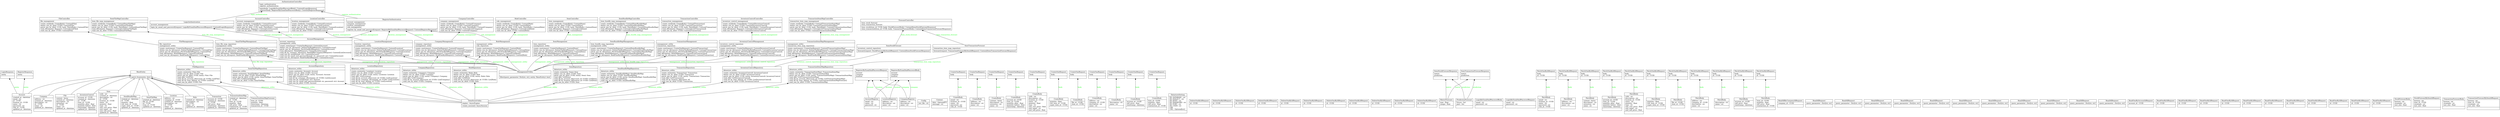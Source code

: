 digraph "classes" {
rankdir=BT
charset="utf-8"
"app.inners.models.entities.account.Account" [color="black", fontcolor="black", label="{Account|created_at : datetime\lemail : str\lid : UUID\llocation_id : UUID\lname : str\lpassword : str\lrole_id : UUID\lupdated_at : datetime\l|}", shape="record", style="solid"];
"app.outers.interfaces.deliveries.controllers.account_controller.AccountController" [color="black", fontcolor="black", label="{AccountController|account_management\l|create_one(body: CreateBody): Content[Account]\ldelete_one_by_id(id: UUID): Content[Account]\lpatch_one_by_id(id: UUID, body: PatchBody): Content[Account]\lread_all(request: Request): Content[List[Account]]\lread_one_by_id(id: UUID): Content[Account]\l}", shape="record", style="solid"];
"app.inners.use_cases.managements.account_management.AccountManagement" [color="black", fontcolor="black", label="{AccountManagement|account_repository\lmanagement_utility\l|create_one(request: CreateOneRequest): Content[Account]\ldelete_one_by_id(request: DeleteOneByIdRequest): Content[Account]\lpatch_one_by_id(request: PatchOneByIdRequest): Content[Account]\lread_all(request: ReadAllRequest): Content[List[Account]]\lread_all_by_company_id(request: ReadAllByCompanyIdRequest): Content[List[Account]]\lread_one_by_email(email: str): Content[Account]\lread_one_by_email_and_password(email: str, password: str): Content[Account]\lread_one_by_id(request: ReadOneByIdRequest): Content[Account]\l}", shape="record", style="solid"];
"app.inners.models.value_objects.contracts.requests.authentications.registers.account_register.AccountRegister" [color="black", fontcolor="black", label="{AccountRegister|email : str\lname : str\lpassword : str\l|}", shape="record", style="solid"];
"app.outers.repositories.account_repository.AccountRepository" [color="black", fontcolor="black", label="{AccountRepository|datastore_utility\l|create_one(entity: Account): Account\ldelete_one_by_id(id: UUID): Account\lpatch_one_by_id(id: UUID, entity: Account): Account\lread_all(): List[Account]\lread_all_by_company_id(company_id: UUID): List[Account]\lread_one_by_email(email: str): Account\lread_one_by_email_and_password(email: str, password: str): Account\lread_one_by_id(id: UUID): Account\l}", shape="record", style="solid"];
"app.outers.interfaces.deliveries.controllers.authentication_controller.AuthenticationController" [color="black", fontcolor="black", label="{AuthenticationController|login_authentication\lregister_authentication\l|login(body: LoginByEmailAndPasswordBody): Content[LoginResponse]\lregister(body: RegisterByEmailAndPasswordBody): Content[RegisterResponse]\l}", shape="record", style="solid"];
"app.inners.models.entities.base_entity.BaseEntity" [color="black", fontcolor="black", label="{BaseEntity|\l|patch_from(entity: dict)\l}", shape="record", style="solid"];
"app.inners.models.entities.company.Company" [color="black", fontcolor="black", label="{Company|address : str\lcreated_at : datetime\ldescription : str\lid : UUID\lname : str\lupdated_at : datetime\l|}", shape="record", style="solid"];
"app.outers.interfaces.deliveries.controllers.company_controller.CompanyController" [color="black", fontcolor="black", label="{CompanyController|company_management\l|create_one(body: CreateBody): Content[Company]\ldelete_one_by_id(id: UUID): Content[Company]\lpatch_one_by_id(id: UUID, body: PatchBody): Content[Company]\lread_all(request: Request): Content[List[Company]]\lread_one_by_id(id: UUID): Content[Company]\l}", shape="record", style="solid"];
"app.inners.use_cases.managements.company_management.CompanyManagement" [color="black", fontcolor="black", label="{CompanyManagement|company_repository\lmanagement_utility\l|create_one(request: CreateOneRequest): Content[Company]\ldelete_one_by_id(request: DeleteOneByIdRequest): Content[Company]\lpatch_one_by_id(request: PatchOneByIdRequest): Content[Company]\lread_all(request: ReadAllRequest): Content[List[Company]]\lread_one_by_id(request: ReadOneByIdRequest): Content[Company]\l}", shape="record", style="solid"];
"app.inners.models.value_objects.contracts.requests.authentications.registers.company_register.CompanyRegister" [color="black", fontcolor="black", label="{CompanyRegister|address : str\ldescription : str\lname : str\l|}", shape="record", style="solid"];
"app.outers.repositories.company_repository.CompanyRepository" [color="black", fontcolor="black", label="{CompanyRepository|datastore_utility\l|create_one(entity: Company): Company\ldelete_one_by_id(id: UUID): Company\lpatch_one_by_id(id: UUID, entity: Company): Company\lread_all(): List[Company]\lread_all_by_account_id(account_id: UUID): List[Company]\lread_one_by_id(id: UUID): Company\l}", shape="record", style="solid"];
"app.outers.settings.datastore_settings.DatastoreSetting.Config" [color="black", fontcolor="black", label="{Config|env_file : str\l|}", shape="record", style="solid"];
"app.inners.models.value_objects.contracts.responses.content.Content" [color="black", fontcolor="black", label="{Content|data : Optional[T]\lmessage : str\l|}", shape="record", style="solid"];
"app.inners.models.value_objects.contracts.requests.managements.accounts.create_body.CreateBody" [color="black", fontcolor="black", label="{CreateBody|email : str\llocation_id : UUID\lname : str\lpassword : str\lrole_id : UUID\l|}", shape="record", style="solid"];
"app.inners.models.value_objects.contracts.requests.managements.companies.create_body.CreateBody" [color="black", fontcolor="black", label="{CreateBody|address : str\ldescription : str\lname : str\l|}", shape="record", style="solid"];
"app.inners.models.value_objects.contracts.requests.managements.files.create_body.CreateBody" [color="black", fontcolor="black", label="{CreateBody|content : bytes\ldescription : str\lextension : str\lname : str\l|}", shape="record", style="solid"];
"app.inners.models.value_objects.contracts.requests.managements.inventory_controls.create_body.CreateBody" [color="black", fontcolor="black", label="{CreateBody|account_id : UUID\litem_id : UUID\lquantity_after : float\lquantity_before : float\ltimestamp : datetime\l|}", shape="record", style="solid"];
"app.inners.models.value_objects.contracts.requests.managements.items.create_body.CreateBody" [color="black", fontcolor="black", label="{CreateBody|code : str\ldescription : str\llocation_id : UUID\lname : str\lquantity : float\ltype : str\lunit_cost_price : float\lunit_name : str\lunit_sell_price : float\l|}", shape="record", style="solid"];
"app.inners.models.value_objects.contracts.requests.managements.item_bundle_maps.create_body.CreateBody" [color="black", fontcolor="black", label="{CreateBody|quantity : float\lsub_item_id : UUID\lsuper_item_id : UUID\l|}", shape="record", style="solid"];
"app.inners.models.value_objects.contracts.requests.managements.item_file_maps.create_body.CreateBody" [color="black", fontcolor="black", label="{CreateBody|file_id : UUID\litem_id : UUID\l|}", shape="record", style="solid"];
"app.inners.models.value_objects.contracts.requests.managements.locations.create_body.CreateBody" [color="black", fontcolor="black", label="{CreateBody|address : str\lcompany_id : UUID\ldescription : str\lname : str\l|}", shape="record", style="solid"];
"app.inners.models.value_objects.contracts.requests.managements.roles.create_body.CreateBody" [color="black", fontcolor="black", label="{CreateBody|description : str\lname : str\l|}", shape="record", style="solid"];
"app.inners.models.value_objects.contracts.requests.managements.transactions.create_body.CreateBody" [color="black", fontcolor="black", label="{CreateBody|account_id : UUID\lsell_price : float\ltimestamp : datetime\l|}", shape="record", style="solid"];
"app.inners.models.value_objects.contracts.requests.managements.transaction_item_maps.create_body.CreateBody" [color="black", fontcolor="black", label="{CreateBody|item_id : UUID\lquantity : float\lsell_price : float\ltransaction_id : UUID\l|}", shape="record", style="solid"];
"app.inners.models.value_objects.contracts.requests.managements.accounts.create_one_request.CreateOneRequest" [color="black", fontcolor="black", label="{CreateOneRequest|body\l|}", shape="record", style="solid"];
"app.inners.models.value_objects.contracts.requests.managements.companies.create_one_request.CreateOneRequest" [color="black", fontcolor="black", label="{CreateOneRequest|body\l|}", shape="record", style="solid"];
"app.inners.models.value_objects.contracts.requests.managements.files.create_one_request.CreateOneRequest" [color="black", fontcolor="black", label="{CreateOneRequest|body\l|}", shape="record", style="solid"];
"app.inners.models.value_objects.contracts.requests.managements.inventory_controls.create_one_request.CreateOneRequest" [color="black", fontcolor="black", label="{CreateOneRequest|body\l|}", shape="record", style="solid"];
"app.inners.models.value_objects.contracts.requests.managements.items.create_one_request.CreateOneRequest" [color="black", fontcolor="black", label="{CreateOneRequest|body\l|}", shape="record", style="solid"];
"app.inners.models.value_objects.contracts.requests.managements.item_bundle_maps.create_one_request.CreateOneRequest" [color="black", fontcolor="black", label="{CreateOneRequest|body\l|}", shape="record", style="solid"];
"app.inners.models.value_objects.contracts.requests.managements.item_file_maps.create_one_request.CreateOneRequest" [color="black", fontcolor="black", label="{CreateOneRequest|body\l|}", shape="record", style="solid"];
"app.inners.models.value_objects.contracts.requests.managements.locations.create_one_request.CreateOneRequest" [color="black", fontcolor="black", label="{CreateOneRequest|body\l|}", shape="record", style="solid"];
"app.inners.models.value_objects.contracts.requests.managements.roles.create_one_request.CreateOneRequest" [color="black", fontcolor="black", label="{CreateOneRequest|body\l|}", shape="record", style="solid"];
"app.inners.models.value_objects.contracts.requests.managements.transactions.create_one_request.CreateOneRequest" [color="black", fontcolor="black", label="{CreateOneRequest|body\l|}", shape="record", style="solid"];
"app.inners.models.value_objects.contracts.requests.managements.transaction_item_maps.create_one_request.CreateOneRequest" [color="black", fontcolor="black", label="{CreateOneRequest|body\l|}", shape="record", style="solid"];
"app.outers.utilities.datastore_utility.DataStoreUtility" [color="black", fontcolor="black", label="{DataStoreUtility|engine : AsyncEngine\l|create_session(): AsyncSession\l}", shape="record", style="solid"];
"app.outers.settings.datastore_settings.DatastoreSetting" [color="black", fontcolor="black", label="{DatastoreSetting|DS_DATABASE : str\lDS_DIALECT : str\lDS_HOST : str\lDS_PASSWORD : str\lDS_PORT : str\lDS_USER : str\lURL\lURL : Optional[str]\l|}", shape="record", style="solid"];
"app.inners.models.value_objects.contracts.requests.managements.accounts.delete_one_by_id_request.DeleteOneByIdRequest" [color="black", fontcolor="black", label="{DeleteOneByIdRequest|id : UUID\l|}", shape="record", style="solid"];
"app.inners.models.value_objects.contracts.requests.managements.companies.delete_one_by_id_request.DeleteOneByIdRequest" [color="black", fontcolor="black", label="{DeleteOneByIdRequest|id : UUID\l|}", shape="record", style="solid"];
"app.inners.models.value_objects.contracts.requests.managements.files.delete_one_by_id_request.DeleteOneByIdRequest" [color="black", fontcolor="black", label="{DeleteOneByIdRequest|id : UUID\l|}", shape="record", style="solid"];
"app.inners.models.value_objects.contracts.requests.managements.inventory_controls.delete_one_by_id_request.DeleteOneByIdRequest" [color="black", fontcolor="black", label="{DeleteOneByIdRequest|id : UUID\l|}", shape="record", style="solid"];
"app.inners.models.value_objects.contracts.requests.managements.items.delete_one_by_id_request.DeleteOneByIdRequest" [color="black", fontcolor="black", label="{DeleteOneByIdRequest|id : UUID\l|}", shape="record", style="solid"];
"app.inners.models.value_objects.contracts.requests.managements.item_bundle_maps.delete_one_by_id_request.DeleteOneByIdRequest" [color="black", fontcolor="black", label="{DeleteOneByIdRequest|id : UUID\l|}", shape="record", style="solid"];
"app.inners.models.value_objects.contracts.requests.managements.item_file_maps.delete_one_by_id_request.DeleteOneByIdRequest" [color="black", fontcolor="black", label="{DeleteOneByIdRequest|id : UUID\l|}", shape="record", style="solid"];
"app.inners.models.value_objects.contracts.requests.managements.locations.delete_one_by_id_request.DeleteOneByIdRequest" [color="black", fontcolor="black", label="{DeleteOneByIdRequest|id : UUID\l|}", shape="record", style="solid"];
"app.inners.models.value_objects.contracts.requests.managements.roles.delete_one_by_id_request.DeleteOneByIdRequest" [color="black", fontcolor="black", label="{DeleteOneByIdRequest|id : UUID\l|}", shape="record", style="solid"];
"app.inners.models.value_objects.contracts.requests.managements.transactions.delete_one_by_id_request.DeleteOneByIdRequest" [color="black", fontcolor="black", label="{DeleteOneByIdRequest|id : UUID\l|}", shape="record", style="solid"];
"app.inners.models.value_objects.contracts.requests.managements.transaction_item_maps.delete_one_by_id_request.DeleteOneByIdRequest" [color="black", fontcolor="black", label="{DeleteOneByIdRequest|id : UUID\l|}", shape="record", style="solid"];
"app.inners.models.entities.file.File" [color="black", fontcolor="black", label="{File|content : bytes\lcreated_at : datetime\ldescription : str\lextension : str\lid : UUID\lname : str\lupdated_at : datetime\l|}", shape="record", style="solid"];
"app.outers.interfaces.deliveries.controllers.file_controller.FileController" [color="black", fontcolor="black", label="{FileController|file_management\l|create_one(body: CreateBody): Content[File]\ldelete_one_by_id(id: UUID): Content[File]\lpatch_one_by_id(id: UUID, body: PatchBody): Content[File]\lread_all(request: Request): Content[List[File]]\lread_one_by_id(id: UUID): Content[File]\l}", shape="record", style="solid"];
"app.inners.use_cases.managements.file_management.FileManagement" [color="black", fontcolor="black", label="{FileManagement|file_repository\lmanagement_utility\l|create_one(request: CreateOneRequest): Content[File]\ldelete_one_by_id(request: DeleteOneByIdRequest): Content[File]\lpatch_one_by_id(request: PatchOneByIdRequest): Content[File]\lread_all(request: ReadAllRequest): Content[List[File]]\lread_one_by_id(request: ReadOneByIdRequest): Content[File]\l}", shape="record", style="solid"];
"app.outers.repositories.file_repository.FileRepository" [color="black", fontcolor="black", label="{FileRepository|datastore_utility\l|create_one(entity: File): File\ldelete_one_by_id(id: UUID): File\lpatch_one_by_id(id: UUID, entity: File): File\lread_all(): List[File]\lread_all_by_account_id(account_id: UUID): List[File]\lread_all_by_item_id(item_id: UUID): List[File]\lread_one_by_id(id: UUID): File\l}", shape="record", style="solid"];
"app.outers.interfaces.deliveries.controllers.forecast_controller.ForecastController" [color="black", fontcolor="black", label="{ForecastController|item_stock_forecast\litem_transaction_forecast\l|item_stock(item_id: UUID, body: StockForecastBody): Content[ItemStockForecastResponse]\litem_transaction(item_id: UUID, body: TransactionForecastBody): Content[ItemTransactionForecastResponse]\l}", shape="record", style="solid"];
"app.inners.models.entities.inventory_control.InventoryControl" [color="black", fontcolor="black", label="{InventoryControl|account_id : UUID\lcreated_at : datetime\lid : UUID\litem_id : UUID\lquantity_after : float\lquantity_before : float\ltimestamp : datetime\lupdated_at : datetime\l|}", shape="record", style="solid"];
"app.outers.interfaces.deliveries.controllers.inventory_control_controller.InventoryControlController" [color="black", fontcolor="black", label="{InventoryControlController|inventory_control_management\l|create_one(body: CreateBody): Content[InventoryControl]\ldelete_one_by_id(id: UUID): Content[InventoryControl]\lpatch_one_by_id(id: UUID, body: PatchBody): Content[InventoryControl]\lread_all(request: Request): Content[List[InventoryControl]]\lread_one_by_id(id: UUID): Content[InventoryControl]\l}", shape="record", style="solid"];
"app.inners.use_cases.managements.inventory_control_management.InventoryControlManagement" [color="black", fontcolor="black", label="{InventoryControlManagement|inventory_control_repository\lmanagement_utility\l|create_one(request: CreateOneRequest): Content[InventoryControl]\ldelete_one_by_id(request: DeleteOneByIdRequest): Content[InventoryControl]\lpatch_one_by_id(request: PatchOneByIdRequest): Content[InventoryControl]\lread_all(request: ReadAllRequest): Content[List[InventoryControl]]\lread_one_by_id(request: ReadOneByIdRequest): Content[InventoryControl]\l}", shape="record", style="solid"];
"app.outers.repositories.inventory_control_repository.InventoryControlRepository" [color="black", fontcolor="black", label="{InventoryControlRepository|datastore_utility\l|create_one(entity: InventoryControl): InventoryControl\ldelete_one_by_id(id: UUID): InventoryControl\lpatch_one_by_id(id: UUID, entity: InventoryControl): InventoryControl\lread_all(): List[InventoryControl]\lread_all_by_item_id(item_id: UUID): List[InventoryControl]\lread_one_by_id(id: UUID): InventoryControl\l}", shape="record", style="solid"];
"app.inners.models.entities.item.Item" [color="black", fontcolor="black", label="{Item|code : str\lcreated_at : datetime\ldescription : str\lid : UUID\llocation_id : UUID\lname : str\lquantity : float\ltype : str\lunit_cost_price : float\lunit_name : str\lunit_sell_price : float\lupdated_at : datetime\l|}", shape="record", style="solid"];
"app.inners.models.entities.item_bundle_map.ItemBundleMap" [color="black", fontcolor="black", label="{ItemBundleMap|created_at : datetime\lid : UUID\lquantity : float\lsub_item_id : UUID\lsuper_item_id : UUID\lupdated_at : datetime\l|}", shape="record", style="solid"];
"app.outers.interfaces.deliveries.controllers.item_bundle_map_controller.ItemBundleMapController" [color="black", fontcolor="black", label="{ItemBundleMapController|item_bundle_map_management\l|create_one(body: CreateBody): Content[ItemBundleMap]\ldelete_one_by_id(id: UUID): Content[ItemBundleMap]\lpatch_one_by_id(id: UUID, body: PatchBody): Content[ItemBundleMap]\lread_all(request: Request): Content[List[ItemBundleMap]]\lread_one_by_id(id: UUID): Content[ItemBundleMap]\l}", shape="record", style="solid"];
"app.inners.use_cases.managements.item_bundle_map_management.ItemBundleMapManagement" [color="black", fontcolor="black", label="{ItemBundleMapManagement|item_bundle_map_repository\lmanagement_utility\l|create_one(request: CreateOneRequest): Content[ItemBundleMap]\ldelete_one_by_id(request: DeleteOneByIdRequest): Content[ItemBundleMap]\lpatch_one_by_id(request: PatchOneByIdRequest): Content[ItemBundleMap]\lread_all(request: ReadAllRequest): Content[List[ItemBundleMap]]\lread_one_by_id(request: ReadOneByIdRequest): Content[ItemBundleMap]\l}", shape="record", style="solid"];
"app.outers.repositories.item_bundle_map_repository.ItemBundleMapRepository" [color="black", fontcolor="black", label="{ItemBundleMapRepository|datastore_utility\l|create_one(entity: ItemBundleMap): ItemBundleMap\ldelete_one_by_id(id: UUID): ItemBundleMap\lpatch_one_by_id(id: UUID, entity: ItemBundleMap): ItemBundleMap\lread_all(): List[ItemBundleMap]\lread_one_by_id(id: UUID): ItemBundleMap\l}", shape="record", style="solid"];
"app.outers.interfaces.deliveries.controllers.item_controller.ItemController" [color="black", fontcolor="black", label="{ItemController|item_management\l|create_one(body: CreateBody): Content[Item]\ldelete_one_by_id(id: UUID): Content[Item]\lpatch_one_by_id(id: UUID, body: PatchBody): Content[Item]\lread_all(request: Request): Content[List[Item]]\lread_one_by_id(id: UUID): Content[Item]\l}", shape="record", style="solid"];
"app.inners.models.entities.item_file_map.ItemFileMap" [color="black", fontcolor="black", label="{ItemFileMap|created_at : datetime\lfile_id : UUID\lid : UUID\litem_id : UUID\lupdated_at : datetime\l|}", shape="record", style="solid"];
"app.outers.interfaces.deliveries.controllers.item_file_map_controller.ItemFileMapController" [color="black", fontcolor="black", label="{ItemFileMapController|item_file_map_management\l|create_one(body: CreateBody): Content[ItemFileMap]\ldelete_one_by_id(id: UUID): Content[ItemFileMap]\lpatch_one_by_id(id: UUID, body: PatchBody): Content[ItemFileMap]\lread_all(request: Request): Content[List[ItemFileMap]]\lread_one_by_id(id: UUID): Content[ItemFileMap]\l}", shape="record", style="solid"];
"app.inners.use_cases.managements.item_file_map_management.ItemFileMapManagement" [color="black", fontcolor="black", label="{ItemFileMapManagement|item_file_map_repository\lmanagement_utility\l|create_one(request: CreateOneRequest): Content[ItemFileMap]\ldelete_one_by_id(request: DeleteOneByIdRequest): Content[ItemFileMap]\lpatch_one_by_id(request: PatchOneByIdRequest): Content[ItemFileMap]\lread_all(request: ReadAllRequest): Content[List[ItemFileMap]]\lread_one_by_id(request: ReadOneByIdRequest): Content[ItemFileMap]\l}", shape="record", style="solid"];
"app.outers.repositories.item_file_map_repository.ItemFileMapRepository" [color="black", fontcolor="black", label="{ItemFileMapRepository|datastore_utility\l|create_one(entity: ItemFileMap): ItemFileMap\ldelete_one_by_id(id: UUID): ItemFileMap\lpatch_one_by_id(id: UUID, entity: ItemFileMap): ItemFileMap\lread_all(): List[ItemFileMap]\lread_one_by_id(id: UUID): ItemFileMap\l}", shape="record", style="solid"];
"app.inners.use_cases.managements.item_management.ItemManagement" [color="black", fontcolor="black", label="{ItemManagement|item_repository\lmanagement_utility\l|create_one(request: CreateOneRequest): Content[Item]\ldelete_one_by_id(request: DeleteOneByIdRequest): Content[Item]\lpatch_one_by_id(request: PatchOneByIdRequest): Content[Item]\lread_all(request: ReadAllRequest): Content[List[Item]]\lread_one_by_id(request: ReadOneByIdRequest): Content[Item]\l}", shape="record", style="solid"];
"app.outers.repositories.item_repository.ItemRepository" [color="black", fontcolor="black", label="{ItemRepository|datastore_utility\l|create_one(entity: Item): Item\ldelete_one_by_id(id: UUID): Item\lpatch_one_by_id(id: UUID, entity: Item): Item\lread_all(): List[Item]\lread_all_by_account_id(account_id: UUID): List[Item]\lread_all_by_location_id(location_id: UUID): List[Item]\lread_one_by_id(id: UUID): Item\l}", shape="record", style="solid"];
"app.inners.use_cases.forecasts.item_stock_forecast.ItemStockForecast" [color="black", fontcolor="black", label="{ItemStockForecast|inventory_control_repository\l|forecast(request: StockForecastByItemIdRequest): Content[ItemStockForecastResponse]\l}", shape="record", style="solid"];
"app.inners.models.value_objects.contracts.responses.forecast.item_stock_forecast_response.ItemStockForecastResponse" [color="black", fontcolor="black", label="{ItemStockForecastResponse|metric\lprediction\l|}", shape="record", style="solid"];
"app.inners.use_cases.forecasts.item_transaction_forecast.ItemTransactionForecast" [color="black", fontcolor="black", label="{ItemTransactionForecast|transaction_item_map_repository\l|forecast(request: TransactionForecastByItemIdRequest): Content[ItemTransactionForecastResponse]\l}", shape="record", style="solid"];
"app.inners.models.value_objects.contracts.responses.forecast.item_transaction_forecast_response.ItemTransactionForecastResponse" [color="black", fontcolor="black", label="{ItemTransactionForecastResponse|metric\lprediction\l|}", shape="record", style="solid"];
"app.inners.models.entities.location.Location" [color="black", fontcolor="black", label="{Location|address : str\lcompany_id : UUID\lcreated_at : datetime\ldescription : str\lid : UUID\lname : str\lupdated_at : datetime\l|}", shape="record", style="solid"];
"app.outers.interfaces.deliveries.controllers.location_controller.LocationController" [color="black", fontcolor="black", label="{LocationController|location_management\l|create_one(body: CreateBody): Content[Location]\ldelete_one_by_id(id: UUID): Content[Location]\lpatch_one_by_id(id: UUID, body: PatchBody): Content[Location]\lread_all(request: Request): Content[List[Location]]\lread_one_by_id(id: UUID): Content[Location]\l}", shape="record", style="solid"];
"app.inners.use_cases.managements.location_management.LocationManagement" [color="black", fontcolor="black", label="{LocationManagement|location_repository\lmanagement_utility\l|create_one(request: CreateOneRequest): Content[Location]\ldelete_one_by_id(request: DeleteOneByIdRequest): Content[Location]\lpatch_one_by_id(request: PatchOneByIdRequest): Content[Location]\lread_all(request: ReadAllRequest): Content[List[Location]]\lread_one_by_id(request: ReadOneByIdRequest): Content[Location]\l}", shape="record", style="solid"];
"app.inners.models.value_objects.contracts.requests.authentications.registers.location_register.LocationRegister" [color="black", fontcolor="black", label="{LocationRegister|address : str\ldescription : str\lname : str\l|}", shape="record", style="solid"];
"app.outers.repositories.location_repository.LocationRepository" [color="black", fontcolor="black", label="{LocationRepository|datastore_utility\l|create_one(entity: Location): Location\ldelete_one_by_id(id: UUID): Location\lpatch_one_by_id(id: UUID, entity: Location): Location\lread_all(): List[Location]\lread_all_by_account_id(account_id: UUID): List[Location]\lread_all_by_company_id(company_id: UUID): List[Location]\lread_all_by_item_id(item_id: UUID): List[Location]\lread_one_by_id(id: UUID): Location\l}", shape="record", style="solid"];
"app.inners.use_cases.authentications.login_authentication.LoginAuthentication" [color="black", fontcolor="black", label="{LoginAuthentication|account_management\l|login_by_email_and_password(request: LoginByEmailAndPasswordRequest): Content[LoginResponse]\l}", shape="record", style="solid"];
"app.inners.models.value_objects.contracts.requests.authentications.logins.login_by_email_and_password_body.LoginByEmailAndPasswordBody" [color="black", fontcolor="black", label="{LoginByEmailAndPasswordBody|email : str\lpassword : str\l|}", shape="record", style="solid"];
"app.inners.models.value_objects.contracts.requests.authentications.logins.login_by_email_and_password_request.LoginByEmailAndPasswordRequest" [color="black", fontcolor="black", label="{LoginByEmailAndPasswordRequest|email : str\lpassword : str\l|}", shape="record", style="solid"];
"app.inners.models.value_objects.contracts.responses.authentications.logins.login_response.LoginResponse" [color="black", fontcolor="black", label="{LoginResponse|entity\l|}", shape="record", style="solid"];
"app.outers.utilities.management_utility.ManagementUtility" [color="black", fontcolor="black", label="{ManagementUtility|\l|filter(query_parameter: Dict[str, str], entity: BaseEntity): bool\l}", shape="record", style="solid"];
"app.inners.models.value_objects.forecasts.metric_forecast.MetricForecast" [color="black", fontcolor="black", label="{MetricForecast|mae : float\lsmape : float\l|}", shape="record", style="solid"];
"app.inners.models.value_objects.contracts.requests.managements.accounts.patch_body.PatchBody" [color="black", fontcolor="black", label="{PatchBody|email : str\llocation_id : UUID\lname : str\lpassword : str\lrole_id : UUID\l|}", shape="record", style="solid"];
"app.inners.models.value_objects.contracts.requests.managements.companies.patch_body.PatchBody" [color="black", fontcolor="black", label="{PatchBody|address : str\ldescription : str\lname : str\l|}", shape="record", style="solid"];
"app.inners.models.value_objects.contracts.requests.managements.files.patch_body.PatchBody" [color="black", fontcolor="black", label="{PatchBody|content : bytes\ldescription : str\lextension : str\lname : str\l|}", shape="record", style="solid"];
"app.inners.models.value_objects.contracts.requests.managements.inventory_controls.patch_body.PatchBody" [color="black", fontcolor="black", label="{PatchBody|account_id : UUID\litem_id : UUID\lquantity_after : float\lquantity_before : float\ltimestamp : datetime\l|}", shape="record", style="solid"];
"app.inners.models.value_objects.contracts.requests.managements.items.patch_body.PatchBody" [color="black", fontcolor="black", label="{PatchBody|code : str\ldescription : str\llocation_id : UUID\lname : str\lquantity : float\ltype : str\lunit_cost_price : float\lunit_name : str\lunit_sell_price : float\l|}", shape="record", style="solid"];
"app.inners.models.value_objects.contracts.requests.managements.item_bundle_maps.patch_body.PatchBody" [color="black", fontcolor="black", label="{PatchBody|quantity : float\lsub_item_id : UUID\lsuper_item_id : UUID\l|}", shape="record", style="solid"];
"app.inners.models.value_objects.contracts.requests.managements.item_file_maps.patch_body.PatchBody" [color="black", fontcolor="black", label="{PatchBody|file_id : UUID\litem_id : UUID\l|}", shape="record", style="solid"];
"app.inners.models.value_objects.contracts.requests.managements.locations.patch_body.PatchBody" [color="black", fontcolor="black", label="{PatchBody|address : str\lcompany_id : UUID\ldescription : str\lname : str\l|}", shape="record", style="solid"];
"app.inners.models.value_objects.contracts.requests.managements.roles.patch_body.PatchBody" [color="black", fontcolor="black", label="{PatchBody|description : str\lname : str\l|}", shape="record", style="solid"];
"app.inners.models.value_objects.contracts.requests.managements.transactions.patch_body.PatchBody" [color="black", fontcolor="black", label="{PatchBody|account_id : UUID\lsell_price : float\ltimestamp : datetime\l|}", shape="record", style="solid"];
"app.inners.models.value_objects.contracts.requests.managements.transaction_item_maps.patch_body.PatchBody" [color="black", fontcolor="black", label="{PatchBody|item_id : UUID\lquantity : float\lsell_price : float\ltransaction_id : UUID\l|}", shape="record", style="solid"];
"app.inners.models.value_objects.contracts.requests.managements.accounts.patch_one_by_id_request.PatchOneByIdRequest" [color="black", fontcolor="black", label="{PatchOneByIdRequest|body\lid : UUID\l|}", shape="record", style="solid"];
"app.inners.models.value_objects.contracts.requests.managements.companies.patch_one_by_id_request.PatchOneByIdRequest" [color="black", fontcolor="black", label="{PatchOneByIdRequest|body\lid : UUID\l|}", shape="record", style="solid"];
"app.inners.models.value_objects.contracts.requests.managements.files.patch_one_by_id_request.PatchOneByIdRequest" [color="black", fontcolor="black", label="{PatchOneByIdRequest|body\lid : UUID\l|}", shape="record", style="solid"];
"app.inners.models.value_objects.contracts.requests.managements.inventory_controls.patch_one_by_id_request.PatchOneByIdRequest" [color="black", fontcolor="black", label="{PatchOneByIdRequest|body\lid : UUID\l|}", shape="record", style="solid"];
"app.inners.models.value_objects.contracts.requests.managements.items.patch_one_by_id_request.PatchOneByIdRequest" [color="black", fontcolor="black", label="{PatchOneByIdRequest|body\lid : UUID\l|}", shape="record", style="solid"];
"app.inners.models.value_objects.contracts.requests.managements.item_bundle_maps.patch_one_by_id_request.PatchOneByIdRequest" [color="black", fontcolor="black", label="{PatchOneByIdRequest|body\lid : UUID\l|}", shape="record", style="solid"];
"app.inners.models.value_objects.contracts.requests.managements.item_file_maps.patch_one_by_id_request.PatchOneByIdRequest" [color="black", fontcolor="black", label="{PatchOneByIdRequest|body\lid : UUID\l|}", shape="record", style="solid"];
"app.inners.models.value_objects.contracts.requests.managements.locations.patch_one_by_id_request.PatchOneByIdRequest" [color="black", fontcolor="black", label="{PatchOneByIdRequest|body\lid : UUID\l|}", shape="record", style="solid"];
"app.inners.models.value_objects.contracts.requests.managements.roles.patch_one_by_id_request.PatchOneByIdRequest" [color="black", fontcolor="black", label="{PatchOneByIdRequest|body\lid : UUID\l|}", shape="record", style="solid"];
"app.inners.models.value_objects.contracts.requests.managements.transactions.patch_one_by_id_request.PatchOneByIdRequest" [color="black", fontcolor="black", label="{PatchOneByIdRequest|body\lid : UUID\l|}", shape="record", style="solid"];
"app.inners.models.value_objects.contracts.requests.managements.transaction_item_maps.patch_one_by_id_request.PatchOneByIdRequest" [color="black", fontcolor="black", label="{PatchOneByIdRequest|body\lid : UUID\l|}", shape="record", style="solid"];
"app.inners.models.value_objects.forecasts.prediction_forecast.PredictionForecast" [color="black", fontcolor="black", label="{PredictionForecast|future : list\lpast : list\l|}", shape="record", style="solid"];
"app.inners.models.value_objects.contracts.requests.managements.accounts.read_all_by_company_id_request.ReadAllByCompanyIdRequest" [color="black", fontcolor="black", label="{ReadAllByCompanyIdRequest|company_id : UUID\l|}", shape="record", style="solid"];
"app.inners.models.value_objects.contracts.requests.managements.accounts.read_all_request.ReadAllRequest" [color="black", fontcolor="black", label="{ReadAllRequest|query_parameter : Dict[str, str]\l|}", shape="record", style="solid"];
"app.inners.models.value_objects.contracts.requests.managements.companies.read_all_request.ReadAllRequest" [color="black", fontcolor="black", label="{ReadAllRequest|query_parameter : Dict[str, str]\l|}", shape="record", style="solid"];
"app.inners.models.value_objects.contracts.requests.managements.files.read_all_request.ReadAllRequest" [color="black", fontcolor="black", label="{ReadAllRequest|query_parameter : Dict[str, str]\l|}", shape="record", style="solid"];
"app.inners.models.value_objects.contracts.requests.managements.inventory_controls.read_all_request.ReadAllRequest" [color="black", fontcolor="black", label="{ReadAllRequest|query_parameter : Dict[str, str]\l|}", shape="record", style="solid"];
"app.inners.models.value_objects.contracts.requests.managements.items.read_all_request.ReadAllRequest" [color="black", fontcolor="black", label="{ReadAllRequest|query_parameter : Dict[str, str]\l|}", shape="record", style="solid"];
"app.inners.models.value_objects.contracts.requests.managements.item_bundle_maps.read_all_request.ReadAllRequest" [color="black", fontcolor="black", label="{ReadAllRequest|query_parameter : Dict[str, str]\l|}", shape="record", style="solid"];
"app.inners.models.value_objects.contracts.requests.managements.item_file_maps.read_all_request.ReadAllRequest" [color="black", fontcolor="black", label="{ReadAllRequest|query_parameter : Dict[str, str]\l|}", shape="record", style="solid"];
"app.inners.models.value_objects.contracts.requests.managements.locations.read_all_request.ReadAllRequest" [color="black", fontcolor="black", label="{ReadAllRequest|query_parameter : Dict[str, str]\l|}", shape="record", style="solid"];
"app.inners.models.value_objects.contracts.requests.managements.roles.read_all_request.ReadAllRequest" [color="black", fontcolor="black", label="{ReadAllRequest|query_parameter : Dict[str, str]\l|}", shape="record", style="solid"];
"app.inners.models.value_objects.contracts.requests.managements.transactions.read_all_request.ReadAllRequest" [color="black", fontcolor="black", label="{ReadAllRequest|query_parameter : Dict[str, str]\l|}", shape="record", style="solid"];
"app.inners.models.value_objects.contracts.requests.managements.transaction_item_maps.read_all_request.ReadAllRequest" [color="black", fontcolor="black", label="{ReadAllRequest|query_parameter : Dict[str, str]\l|}", shape="record", style="solid"];
"app.inners.models.value_objects.contracts.requests.managements.companies.read_one_by_account_id_request.ReadOneByAccountIdRequest" [color="black", fontcolor="black", label="{ReadOneByAccountIdRequest|account_id : UUID\l|}", shape="record", style="solid"];
"app.inners.models.value_objects.contracts.requests.managements.accounts.read_one_by_id_request.ReadOneByIdRequest" [color="black", fontcolor="black", label="{ReadOneByIdRequest|id : UUID\l|}", shape="record", style="solid"];
"app.inners.models.value_objects.contracts.requests.managements.companies.read_one_by_id_request.ReadOneByIdRequest" [color="black", fontcolor="black", label="{ReadOneByIdRequest|id : UUID\l|}", shape="record", style="solid"];
"app.inners.models.value_objects.contracts.requests.managements.files.read_one_by_id_request.ReadOneByIdRequest" [color="black", fontcolor="black", label="{ReadOneByIdRequest|id : UUID\l|}", shape="record", style="solid"];
"app.inners.models.value_objects.contracts.requests.managements.inventory_controls.read_one_by_id_request.ReadOneByIdRequest" [color="black", fontcolor="black", label="{ReadOneByIdRequest|id : UUID\l|}", shape="record", style="solid"];
"app.inners.models.value_objects.contracts.requests.managements.items.read_one_by_id_request.ReadOneByIdRequest" [color="black", fontcolor="black", label="{ReadOneByIdRequest|id : UUID\l|}", shape="record", style="solid"];
"app.inners.models.value_objects.contracts.requests.managements.item_bundle_maps.read_one_by_id_request.ReadOneByIdRequest" [color="black", fontcolor="black", label="{ReadOneByIdRequest|id : UUID\l|}", shape="record", style="solid"];
"app.inners.models.value_objects.contracts.requests.managements.item_file_maps.read_one_by_id_request.ReadOneByIdRequest" [color="black", fontcolor="black", label="{ReadOneByIdRequest|id : UUID\l|}", shape="record", style="solid"];
"app.inners.models.value_objects.contracts.requests.managements.locations.read_one_by_id_request.ReadOneByIdRequest" [color="black", fontcolor="black", label="{ReadOneByIdRequest|id : UUID\l|}", shape="record", style="solid"];
"app.inners.models.value_objects.contracts.requests.managements.roles.read_one_by_id_request.ReadOneByIdRequest" [color="black", fontcolor="black", label="{ReadOneByIdRequest|id : UUID\l|}", shape="record", style="solid"];
"app.inners.models.value_objects.contracts.requests.managements.transactions.read_one_by_id_request.ReadOneByIdRequest" [color="black", fontcolor="black", label="{ReadOneByIdRequest|id : UUID\l|}", shape="record", style="solid"];
"app.inners.models.value_objects.contracts.requests.managements.transaction_item_maps.read_one_by_id_request.ReadOneByIdRequest" [color="black", fontcolor="black", label="{ReadOneByIdRequest|id : UUID\l|}", shape="record", style="solid"];
"app.inners.use_cases.authentications.register_authentication.RegisterAuthentication" [color="black", fontcolor="black", label="{RegisterAuthentication|account_management\lcompany_management\llocation_management\lrole_management\l|register_by_email_and_password(request: RegisterByEmailAndPasswordRequest): Content[RegisterResponse]\l}", shape="record", style="solid"];
"app.inners.models.value_objects.contracts.requests.authentications.registers.register_by_email_and_password_body.RegisterByEmailAndPasswordBody" [color="black", fontcolor="black", label="{RegisterByEmailAndPasswordBody|account\lcompany\llocation\l|}", shape="record", style="solid"];
"app.inners.models.value_objects.contracts.requests.authentications.registers.register_by_email_and_password_request.RegisterByEmailAndPasswordRequest" [color="black", fontcolor="black", label="{RegisterByEmailAndPasswordRequest|account\lcompany\llocation\l|}", shape="record", style="solid"];
"app.inners.models.value_objects.contracts.responses.authentications.registers.register_response.RegisterResponse" [color="black", fontcolor="black", label="{RegisterResponse|entity\l|}", shape="record", style="solid"];
"app.inners.models.entities.role.Role" [color="black", fontcolor="black", label="{Role|created_at : datetime\ldescription : str\lid : UUID\lname : str\lupdated_at : datetime\l|}", shape="record", style="solid"];
"app.outers.interfaces.deliveries.controllers.role_controller.RoleController" [color="black", fontcolor="black", label="{RoleController|role_management\l|create_one(body: CreateBody): Content[Role]\ldelete_one_by_id(id: UUID): Content[Role]\lpatch_one_by_id(id: UUID, body: PatchBody): Content[Role]\lread_all(request: Request): Content[List[Role]]\lread_one_by_id(id: UUID): Content[Role]\l}", shape="record", style="solid"];
"app.inners.use_cases.managements.role_management.RoleManagement" [color="black", fontcolor="black", label="{RoleManagement|management_utility\lrole_repository\l|create_one(request: CreateOneRequest): Content[Role]\ldelete_one_by_id(request: DeleteOneByIdRequest): Content[Role]\lpatch_one_by_id(request: PatchOneByIdRequest): Content[Role]\lread_all(request: ReadAllRequest): Content[List[Role]]\lread_one_by_id(request: ReadOneByIdRequest): Content[Role]\l}", shape="record", style="solid"];
"app.outers.repositories.role_repository.RoleRepository" [color="black", fontcolor="black", label="{RoleRepository|datastore_utility\l|create_one(entity: Role): Role\ldelete_one_by_id(id: UUID): Role\lpatch_one_by_id(id: UUID, entity: Role): Role\lread_all(): List[Role]\lread_all_by_account_id(account_id: UUID): List[Role]\lread_one_by_id(id: UUID): Role\l}", shape="record", style="solid"];
"app.inners.models.value_objects.contracts.requests.forecasts.item_stocks.stock_forecast_body.StockForecastBody" [color="black", fontcolor="black", label="{StockForecastBody|horizon : int\lresample : str\ltest_size : float\l|}", shape="record", style="solid"];
"app.inners.models.value_objects.contracts.requests.forecasts.item_stocks.stock_forecast_by_item_id_request.StockForecastByItemIdRequest" [color="black", fontcolor="black", label="{StockForecastByItemIdRequest|horizon : int\litem_id : UUID\lresample : str\ltest_size : float\l|}", shape="record", style="solid"];
"app.inners.models.entities.transaction.Transaction" [color="black", fontcolor="black", label="{Transaction|account_id : UUID\lcreated_at : datetime\lid : UUID\lsell_price : float\ltimestamp : datetime\lupdated_at : datetime\l|}", shape="record", style="solid"];
"app.outers.interfaces.deliveries.controllers.transaction_controller.TransactionController" [color="black", fontcolor="black", label="{TransactionController|transaction_management\l|create_one(body: CreateBody): Content[Transaction]\ldelete_one_by_id(id: UUID): Content[Transaction]\lpatch_one_by_id(id: UUID, body: PatchBody): Content[Transaction]\lread_all(request: Request): Content[List[Transaction]]\lread_one_by_id(id: UUID): Content[Transaction]\l}", shape="record", style="solid"];
"app.inners.models.value_objects.contracts.requests.forecasts.item_transactions.transaction_forecast_body.TransactionForecastBody" [color="black", fontcolor="black", label="{TransactionForecastBody|horizon : int\lresample : str\ltest_size : float\l|}", shape="record", style="solid"];
"app.inners.models.value_objects.contracts.requests.forecasts.item_transactions.transaction_forecast_by_item_id_request.TransactionForecastByItemIdRequest" [color="black", fontcolor="black", label="{TransactionForecastByItemIdRequest|horizon : int\litem_id : UUID\lresample : str\ltest_size : float\l|}", shape="record", style="solid"];
"app.inners.models.entities.transaction_item_map.TransactionItemMap" [color="black", fontcolor="black", label="{TransactionItemMap|created_at : datetime\lid : UUID\litem_id : UUID\lquantity : float\lsell_price : float\ltransaction_id : UUID\lupdated_at : datetime\l|}", shape="record", style="solid"];
"app.outers.interfaces.deliveries.controllers.transaction_item_map_controller.TransactionItemMapController" [color="black", fontcolor="black", label="{TransactionItemMapController|transaction_item_map_management\l|create_one(body: CreateBody): Content[TransactionItemMap]\ldelete_one_by_id(id: UUID): Content[TransactionItemMap]\lpatch_one_by_id(id: UUID, body: PatchBody): Content[TransactionItemMap]\lread_all(request: Request): Content[List[TransactionItemMap]]\lread_one_by_id(id: UUID): Content[TransactionItemMap]\l}", shape="record", style="solid"];
"app.inners.models.value_objects.forecasts.transaction_item_map_forecast.TransactionItemMapForecast" [color="black", fontcolor="black", label="{TransactionItemMapForecast|item_id : UUID\lquantity : float\ltimestamp : datetime\ltransaction_id : UUID\l|}", shape="record", style="solid"];
"app.inners.use_cases.managements.transaction_item_map_management.TransactionItemMapManagement" [color="black", fontcolor="black", label="{TransactionItemMapManagement|management_utility\ltransaction_item_map_repository\l|create_one(request: CreateOneRequest): Content[TransactionItemMap]\ldelete_one_by_id(request: DeleteOneByIdRequest): Content[TransactionItemMap]\lpatch_one_by_id(request: PatchOneByIdRequest): Content[TransactionItemMap]\lread_all(request: ReadAllRequest): Content[List[TransactionItemMap]]\lread_one_by_id(request: ReadOneByIdRequest): Content[TransactionItemMap]\l}", shape="record", style="solid"];
"app.outers.repositories.transaction_item_map_repository.TransactionItemMapRepository" [color="black", fontcolor="black", label="{TransactionItemMapRepository|datastore_utility\l|create_one(entity: TransactionItemMap): TransactionItemMap\ldelete_one_by_id(id: UUID): TransactionItemMap\lpatch_one_by_id(id: UUID, entity: TransactionItemMap): TransactionItemMap\lread_all(): List[TransactionItemMap]\lread_all_by_account_id(account_id: UUID): List[TransactionItemMap]\lread_all_by_item_id(item_id: UUID): List[TransactionItemMapForecast]\lread_one_by_id(id: UUID): TransactionItemMap\l}", shape="record", style="solid"];
"app.inners.use_cases.managements.transaction_management.TransactionManagement" [color="black", fontcolor="black", label="{TransactionManagement|management_utility\ltransaction_repository\l|create_one(request: CreateOneRequest): Content[Transaction]\ldelete_one_by_id(request: DeleteOneByIdRequest): Content[Transaction]\lpatch_one_by_id(request: PatchOneByIdRequest): Content[Transaction]\lread_all(request: ReadAllRequest): Content[List[Transaction]]\lread_one_by_id(request: ReadOneByIdRequest): Content[Transaction]\l}", shape="record", style="solid"];
"app.outers.repositories.transaction_repository.TransactionRepository" [color="black", fontcolor="black", label="{TransactionRepository|datastore_utility\l|create_one(entity: Transaction): Transaction\ldelete_one_by_id(id: UUID): Transaction\lpatch_one_by_id(id: UUID, entity: Transaction): Transaction\lread_all(): List[Transaction]\lread_all_by_location_id(location_id)\lread_one_by_id(id: UUID): Transaction\l}", shape="record", style="solid"];
"app.inners.models.entities.account.Account" -> "app.inners.models.entities.base_entity.BaseEntity" [arrowhead="empty", arrowtail="none"];
"app.inners.models.entities.company.Company" -> "app.inners.models.entities.base_entity.BaseEntity" [arrowhead="empty", arrowtail="none"];
"app.inners.models.entities.file.File" -> "app.inners.models.entities.base_entity.BaseEntity" [arrowhead="empty", arrowtail="none"];
"app.inners.models.entities.inventory_control.InventoryControl" -> "app.inners.models.entities.base_entity.BaseEntity" [arrowhead="empty", arrowtail="none"];
"app.inners.models.entities.item.Item" -> "app.inners.models.entities.base_entity.BaseEntity" [arrowhead="empty", arrowtail="none"];
"app.inners.models.entities.item_bundle_map.ItemBundleMap" -> "app.inners.models.entities.base_entity.BaseEntity" [arrowhead="empty", arrowtail="none"];
"app.inners.models.entities.item_file_map.ItemFileMap" -> "app.inners.models.entities.base_entity.BaseEntity" [arrowhead="empty", arrowtail="none"];
"app.inners.models.entities.location.Location" -> "app.inners.models.entities.base_entity.BaseEntity" [arrowhead="empty", arrowtail="none"];
"app.inners.models.entities.role.Role" -> "app.inners.models.entities.base_entity.BaseEntity" [arrowhead="empty", arrowtail="none"];
"app.inners.models.entities.transaction.Transaction" -> "app.inners.models.entities.base_entity.BaseEntity" [arrowhead="empty", arrowtail="none"];
"app.inners.models.entities.transaction_item_map.TransactionItemMap" -> "app.inners.models.entities.base_entity.BaseEntity" [arrowhead="empty", arrowtail="none"];
"app.inners.models.value_objects.forecasts.transaction_item_map_forecast.TransactionItemMapForecast" -> "app.inners.models.entities.base_entity.BaseEntity" [arrowhead="empty", arrowtail="none"];
"app.inners.models.entities.account.Account" -> "app.inners.models.value_objects.contracts.responses.authentications.logins.login_response.LoginResponse" [arrowhead="diamond", arrowtail="none", fontcolor="green", label="entity", style="solid"];
"app.inners.models.entities.account.Account" -> "app.inners.models.value_objects.contracts.responses.authentications.registers.register_response.RegisterResponse" [arrowhead="diamond", arrowtail="none", fontcolor="green", label="entity", style="solid"];
"app.inners.models.value_objects.contracts.requests.authentications.registers.account_register.AccountRegister" -> "app.inners.models.value_objects.contracts.requests.authentications.registers.register_by_email_and_password_body.RegisterByEmailAndPasswordBody" [arrowhead="diamond", arrowtail="none", fontcolor="green", label="account", style="solid"];
"app.inners.models.value_objects.contracts.requests.authentications.registers.account_register.AccountRegister" -> "app.inners.models.value_objects.contracts.requests.authentications.registers.register_by_email_and_password_request.RegisterByEmailAndPasswordRequest" [arrowhead="diamond", arrowtail="none", fontcolor="green", label="account", style="solid"];
"app.inners.models.value_objects.contracts.requests.authentications.registers.company_register.CompanyRegister" -> "app.inners.models.value_objects.contracts.requests.authentications.registers.register_by_email_and_password_body.RegisterByEmailAndPasswordBody" [arrowhead="diamond", arrowtail="none", fontcolor="green", label="company", style="solid"];
"app.inners.models.value_objects.contracts.requests.authentications.registers.company_register.CompanyRegister" -> "app.inners.models.value_objects.contracts.requests.authentications.registers.register_by_email_and_password_request.RegisterByEmailAndPasswordRequest" [arrowhead="diamond", arrowtail="none", fontcolor="green", label="company", style="solid"];
"app.inners.models.value_objects.contracts.requests.authentications.registers.location_register.LocationRegister" -> "app.inners.models.value_objects.contracts.requests.authentications.registers.register_by_email_and_password_body.RegisterByEmailAndPasswordBody" [arrowhead="diamond", arrowtail="none", fontcolor="green", label="location", style="solid"];
"app.inners.models.value_objects.contracts.requests.authentications.registers.location_register.LocationRegister" -> "app.inners.models.value_objects.contracts.requests.authentications.registers.register_by_email_and_password_request.RegisterByEmailAndPasswordRequest" [arrowhead="diamond", arrowtail="none", fontcolor="green", label="location", style="solid"];
"app.inners.models.value_objects.contracts.requests.managements.accounts.create_body.CreateBody" -> "app.inners.models.value_objects.contracts.requests.managements.accounts.create_one_request.CreateOneRequest" [arrowhead="diamond", arrowtail="none", fontcolor="green", label="body", style="solid"];
"app.inners.models.value_objects.contracts.requests.managements.accounts.patch_body.PatchBody" -> "app.inners.models.value_objects.contracts.requests.managements.accounts.patch_one_by_id_request.PatchOneByIdRequest" [arrowhead="diamond", arrowtail="none", fontcolor="green", label="body", style="solid"];
"app.inners.models.value_objects.contracts.requests.managements.companies.create_body.CreateBody" -> "app.inners.models.value_objects.contracts.requests.managements.companies.create_one_request.CreateOneRequest" [arrowhead="diamond", arrowtail="none", fontcolor="green", label="body", style="solid"];
"app.inners.models.value_objects.contracts.requests.managements.companies.patch_body.PatchBody" -> "app.inners.models.value_objects.contracts.requests.managements.companies.patch_one_by_id_request.PatchOneByIdRequest" [arrowhead="diamond", arrowtail="none", fontcolor="green", label="body", style="solid"];
"app.inners.models.value_objects.contracts.requests.managements.files.create_body.CreateBody" -> "app.inners.models.value_objects.contracts.requests.managements.files.create_one_request.CreateOneRequest" [arrowhead="diamond", arrowtail="none", fontcolor="green", label="body", style="solid"];
"app.inners.models.value_objects.contracts.requests.managements.files.patch_body.PatchBody" -> "app.inners.models.value_objects.contracts.requests.managements.files.patch_one_by_id_request.PatchOneByIdRequest" [arrowhead="diamond", arrowtail="none", fontcolor="green", label="body", style="solid"];
"app.inners.models.value_objects.contracts.requests.managements.inventory_controls.create_body.CreateBody" -> "app.inners.models.value_objects.contracts.requests.managements.inventory_controls.create_one_request.CreateOneRequest" [arrowhead="diamond", arrowtail="none", fontcolor="green", label="body", style="solid"];
"app.inners.models.value_objects.contracts.requests.managements.inventory_controls.patch_body.PatchBody" -> "app.inners.models.value_objects.contracts.requests.managements.inventory_controls.patch_one_by_id_request.PatchOneByIdRequest" [arrowhead="diamond", arrowtail="none", fontcolor="green", label="body", style="solid"];
"app.inners.models.value_objects.contracts.requests.managements.item_bundle_maps.create_body.CreateBody" -> "app.inners.models.value_objects.contracts.requests.managements.item_bundle_maps.create_one_request.CreateOneRequest" [arrowhead="diamond", arrowtail="none", fontcolor="green", label="body", style="solid"];
"app.inners.models.value_objects.contracts.requests.managements.item_bundle_maps.patch_body.PatchBody" -> "app.inners.models.value_objects.contracts.requests.managements.item_bundle_maps.patch_one_by_id_request.PatchOneByIdRequest" [arrowhead="diamond", arrowtail="none", fontcolor="green", label="body", style="solid"];
"app.inners.models.value_objects.contracts.requests.managements.item_file_maps.create_body.CreateBody" -> "app.inners.models.value_objects.contracts.requests.managements.item_file_maps.create_one_request.CreateOneRequest" [arrowhead="diamond", arrowtail="none", fontcolor="green", label="body", style="solid"];
"app.inners.models.value_objects.contracts.requests.managements.item_file_maps.patch_body.PatchBody" -> "app.inners.models.value_objects.contracts.requests.managements.item_file_maps.patch_one_by_id_request.PatchOneByIdRequest" [arrowhead="diamond", arrowtail="none", fontcolor="green", label="body", style="solid"];
"app.inners.models.value_objects.contracts.requests.managements.items.create_body.CreateBody" -> "app.inners.models.value_objects.contracts.requests.managements.items.create_one_request.CreateOneRequest" [arrowhead="diamond", arrowtail="none", fontcolor="green", label="body", style="solid"];
"app.inners.models.value_objects.contracts.requests.managements.items.patch_body.PatchBody" -> "app.inners.models.value_objects.contracts.requests.managements.items.patch_one_by_id_request.PatchOneByIdRequest" [arrowhead="diamond", arrowtail="none", fontcolor="green", label="body", style="solid"];
"app.inners.models.value_objects.contracts.requests.managements.locations.create_body.CreateBody" -> "app.inners.models.value_objects.contracts.requests.managements.locations.create_one_request.CreateOneRequest" [arrowhead="diamond", arrowtail="none", fontcolor="green", label="body", style="solid"];
"app.inners.models.value_objects.contracts.requests.managements.locations.patch_body.PatchBody" -> "app.inners.models.value_objects.contracts.requests.managements.locations.patch_one_by_id_request.PatchOneByIdRequest" [arrowhead="diamond", arrowtail="none", fontcolor="green", label="body", style="solid"];
"app.inners.models.value_objects.contracts.requests.managements.roles.create_body.CreateBody" -> "app.inners.models.value_objects.contracts.requests.managements.roles.create_one_request.CreateOneRequest" [arrowhead="diamond", arrowtail="none", fontcolor="green", label="body", style="solid"];
"app.inners.models.value_objects.contracts.requests.managements.roles.patch_body.PatchBody" -> "app.inners.models.value_objects.contracts.requests.managements.roles.patch_one_by_id_request.PatchOneByIdRequest" [arrowhead="diamond", arrowtail="none", fontcolor="green", label="body", style="solid"];
"app.inners.models.value_objects.contracts.requests.managements.transaction_item_maps.create_body.CreateBody" -> "app.inners.models.value_objects.contracts.requests.managements.transaction_item_maps.create_one_request.CreateOneRequest" [arrowhead="diamond", arrowtail="none", fontcolor="green", label="body", style="solid"];
"app.inners.models.value_objects.contracts.requests.managements.transaction_item_maps.patch_body.PatchBody" -> "app.inners.models.value_objects.contracts.requests.managements.transaction_item_maps.patch_one_by_id_request.PatchOneByIdRequest" [arrowhead="diamond", arrowtail="none", fontcolor="green", label="body", style="solid"];
"app.inners.models.value_objects.contracts.requests.managements.transactions.create_body.CreateBody" -> "app.inners.models.value_objects.contracts.requests.managements.transactions.create_one_request.CreateOneRequest" [arrowhead="diamond", arrowtail="none", fontcolor="green", label="body", style="solid"];
"app.inners.models.value_objects.contracts.requests.managements.transactions.patch_body.PatchBody" -> "app.inners.models.value_objects.contracts.requests.managements.transactions.patch_one_by_id_request.PatchOneByIdRequest" [arrowhead="diamond", arrowtail="none", fontcolor="green", label="body", style="solid"];
"app.inners.models.value_objects.forecasts.metric_forecast.MetricForecast" -> "app.inners.models.value_objects.contracts.responses.forecast.item_stock_forecast_response.ItemStockForecastResponse" [arrowhead="diamond", arrowtail="none", fontcolor="green", label="metric", style="solid"];
"app.inners.models.value_objects.forecasts.metric_forecast.MetricForecast" -> "app.inners.models.value_objects.contracts.responses.forecast.item_transaction_forecast_response.ItemTransactionForecastResponse" [arrowhead="diamond", arrowtail="none", fontcolor="green", label="metric", style="solid"];
"app.inners.models.value_objects.forecasts.prediction_forecast.PredictionForecast" -> "app.inners.models.value_objects.contracts.responses.forecast.item_stock_forecast_response.ItemStockForecastResponse" [arrowhead="diamond", arrowtail="none", fontcolor="green", label="prediction", style="solid"];
"app.inners.models.value_objects.forecasts.prediction_forecast.PredictionForecast" -> "app.inners.models.value_objects.contracts.responses.forecast.item_transaction_forecast_response.ItemTransactionForecastResponse" [arrowhead="diamond", arrowtail="none", fontcolor="green", label="prediction", style="solid"];
"app.inners.use_cases.authentications.login_authentication.LoginAuthentication" -> "app.outers.interfaces.deliveries.controllers.authentication_controller.AuthenticationController" [arrowhead="diamond", arrowtail="none", fontcolor="green", label="login_authentication", style="solid"];
"app.inners.use_cases.authentications.register_authentication.RegisterAuthentication" -> "app.outers.interfaces.deliveries.controllers.authentication_controller.AuthenticationController" [arrowhead="diamond", arrowtail="none", fontcolor="green", label="register_authentication", style="solid"];
"app.inners.use_cases.forecasts.item_stock_forecast.ItemStockForecast" -> "app.outers.interfaces.deliveries.controllers.forecast_controller.ForecastController" [arrowhead="diamond", arrowtail="none", fontcolor="green", label="item_stock_forecast", style="solid"];
"app.inners.use_cases.forecasts.item_transaction_forecast.ItemTransactionForecast" -> "app.outers.interfaces.deliveries.controllers.forecast_controller.ForecastController" [arrowhead="diamond", arrowtail="none", fontcolor="green", label="item_transaction_forecast", style="solid"];
"app.inners.use_cases.managements.account_management.AccountManagement" -> "app.inners.use_cases.authentications.login_authentication.LoginAuthentication" [arrowhead="diamond", arrowtail="none", fontcolor="green", label="account_management", style="solid"];
"app.inners.use_cases.managements.account_management.AccountManagement" -> "app.inners.use_cases.authentications.register_authentication.RegisterAuthentication" [arrowhead="diamond", arrowtail="none", fontcolor="green", label="account_management", style="solid"];
"app.inners.use_cases.managements.account_management.AccountManagement" -> "app.outers.interfaces.deliveries.controllers.account_controller.AccountController" [arrowhead="diamond", arrowtail="none", fontcolor="green", label="account_management", style="solid"];
"app.inners.use_cases.managements.company_management.CompanyManagement" -> "app.inners.use_cases.authentications.register_authentication.RegisterAuthentication" [arrowhead="diamond", arrowtail="none", fontcolor="green", label="company_management", style="solid"];
"app.inners.use_cases.managements.company_management.CompanyManagement" -> "app.outers.interfaces.deliveries.controllers.company_controller.CompanyController" [arrowhead="diamond", arrowtail="none", fontcolor="green", label="company_management", style="solid"];
"app.inners.use_cases.managements.file_management.FileManagement" -> "app.outers.interfaces.deliveries.controllers.file_controller.FileController" [arrowhead="diamond", arrowtail="none", fontcolor="green", label="file_management", style="solid"];
"app.inners.use_cases.managements.inventory_control_management.InventoryControlManagement" -> "app.outers.interfaces.deliveries.controllers.inventory_control_controller.InventoryControlController" [arrowhead="diamond", arrowtail="none", fontcolor="green", label="inventory_control_management", style="solid"];
"app.inners.use_cases.managements.item_bundle_map_management.ItemBundleMapManagement" -> "app.outers.interfaces.deliveries.controllers.item_bundle_map_controller.ItemBundleMapController" [arrowhead="diamond", arrowtail="none", fontcolor="green", label="item_bundle_map_management", style="solid"];
"app.inners.use_cases.managements.item_file_map_management.ItemFileMapManagement" -> "app.outers.interfaces.deliveries.controllers.item_file_map_controller.ItemFileMapController" [arrowhead="diamond", arrowtail="none", fontcolor="green", label="item_file_map_management", style="solid"];
"app.inners.use_cases.managements.item_management.ItemManagement" -> "app.outers.interfaces.deliveries.controllers.item_controller.ItemController" [arrowhead="diamond", arrowtail="none", fontcolor="green", label="item_management", style="solid"];
"app.inners.use_cases.managements.location_management.LocationManagement" -> "app.inners.use_cases.authentications.register_authentication.RegisterAuthentication" [arrowhead="diamond", arrowtail="none", fontcolor="green", label="location_management", style="solid"];
"app.inners.use_cases.managements.location_management.LocationManagement" -> "app.outers.interfaces.deliveries.controllers.location_controller.LocationController" [arrowhead="diamond", arrowtail="none", fontcolor="green", label="location_management", style="solid"];
"app.inners.use_cases.managements.role_management.RoleManagement" -> "app.inners.use_cases.authentications.register_authentication.RegisterAuthentication" [arrowhead="diamond", arrowtail="none", fontcolor="green", label="role_management", style="solid"];
"app.inners.use_cases.managements.role_management.RoleManagement" -> "app.outers.interfaces.deliveries.controllers.role_controller.RoleController" [arrowhead="diamond", arrowtail="none", fontcolor="green", label="role_management", style="solid"];
"app.inners.use_cases.managements.transaction_item_map_management.TransactionItemMapManagement" -> "app.outers.interfaces.deliveries.controllers.transaction_item_map_controller.TransactionItemMapController" [arrowhead="diamond", arrowtail="none", fontcolor="green", label="transaction_item_map_management", style="solid"];
"app.inners.use_cases.managements.transaction_management.TransactionManagement" -> "app.outers.interfaces.deliveries.controllers.transaction_controller.TransactionController" [arrowhead="diamond", arrowtail="none", fontcolor="green", label="transaction_management", style="solid"];
"app.outers.repositories.account_repository.AccountRepository" -> "app.inners.use_cases.managements.account_management.AccountManagement" [arrowhead="diamond", arrowtail="none", fontcolor="green", label="account_repository", style="solid"];
"app.outers.repositories.company_repository.CompanyRepository" -> "app.inners.use_cases.managements.company_management.CompanyManagement" [arrowhead="diamond", arrowtail="none", fontcolor="green", label="company_repository", style="solid"];
"app.outers.repositories.file_repository.FileRepository" -> "app.inners.use_cases.managements.file_management.FileManagement" [arrowhead="diamond", arrowtail="none", fontcolor="green", label="file_repository", style="solid"];
"app.outers.repositories.inventory_control_repository.InventoryControlRepository" -> "app.inners.use_cases.forecasts.item_stock_forecast.ItemStockForecast" [arrowhead="diamond", arrowtail="none", fontcolor="green", label="inventory_control_repository", style="solid"];
"app.outers.repositories.inventory_control_repository.InventoryControlRepository" -> "app.inners.use_cases.managements.inventory_control_management.InventoryControlManagement" [arrowhead="diamond", arrowtail="none", fontcolor="green", label="inventory_control_repository", style="solid"];
"app.outers.repositories.item_bundle_map_repository.ItemBundleMapRepository" -> "app.inners.use_cases.managements.item_bundle_map_management.ItemBundleMapManagement" [arrowhead="diamond", arrowtail="none", fontcolor="green", label="item_bundle_map_repository", style="solid"];
"app.outers.repositories.item_file_map_repository.ItemFileMapRepository" -> "app.inners.use_cases.managements.item_file_map_management.ItemFileMapManagement" [arrowhead="diamond", arrowtail="none", fontcolor="green", label="item_file_map_repository", style="solid"];
"app.outers.repositories.item_repository.ItemRepository" -> "app.inners.use_cases.managements.item_management.ItemManagement" [arrowhead="diamond", arrowtail="none", fontcolor="green", label="item_repository", style="solid"];
"app.outers.repositories.location_repository.LocationRepository" -> "app.inners.use_cases.managements.location_management.LocationManagement" [arrowhead="diamond", arrowtail="none", fontcolor="green", label="location_repository", style="solid"];
"app.outers.repositories.role_repository.RoleRepository" -> "app.inners.use_cases.managements.role_management.RoleManagement" [arrowhead="diamond", arrowtail="none", fontcolor="green", label="role_repository", style="solid"];
"app.outers.repositories.transaction_item_map_repository.TransactionItemMapRepository" -> "app.inners.use_cases.forecasts.item_transaction_forecast.ItemTransactionForecast" [arrowhead="diamond", arrowtail="none", fontcolor="green", label="transaction_item_map_repository", style="solid"];
"app.outers.repositories.transaction_item_map_repository.TransactionItemMapRepository" -> "app.inners.use_cases.managements.transaction_item_map_management.TransactionItemMapManagement" [arrowhead="diamond", arrowtail="none", fontcolor="green", label="transaction_item_map_repository", style="solid"];
"app.outers.repositories.transaction_repository.TransactionRepository" -> "app.inners.use_cases.managements.transaction_management.TransactionManagement" [arrowhead="diamond", arrowtail="none", fontcolor="green", label="transaction_repository", style="solid"];
"app.outers.utilities.datastore_utility.DataStoreUtility" -> "app.outers.repositories.account_repository.AccountRepository" [arrowhead="diamond", arrowtail="none", fontcolor="green", label="datastore_utility", style="solid"];
"app.outers.utilities.datastore_utility.DataStoreUtility" -> "app.outers.repositories.company_repository.CompanyRepository" [arrowhead="diamond", arrowtail="none", fontcolor="green", label="datastore_utility", style="solid"];
"app.outers.utilities.datastore_utility.DataStoreUtility" -> "app.outers.repositories.file_repository.FileRepository" [arrowhead="diamond", arrowtail="none", fontcolor="green", label="datastore_utility", style="solid"];
"app.outers.utilities.datastore_utility.DataStoreUtility" -> "app.outers.repositories.inventory_control_repository.InventoryControlRepository" [arrowhead="diamond", arrowtail="none", fontcolor="green", label="datastore_utility", style="solid"];
"app.outers.utilities.datastore_utility.DataStoreUtility" -> "app.outers.repositories.item_bundle_map_repository.ItemBundleMapRepository" [arrowhead="diamond", arrowtail="none", fontcolor="green", label="datastore_utility", style="solid"];
"app.outers.utilities.datastore_utility.DataStoreUtility" -> "app.outers.repositories.item_file_map_repository.ItemFileMapRepository" [arrowhead="diamond", arrowtail="none", fontcolor="green", label="datastore_utility", style="solid"];
"app.outers.utilities.datastore_utility.DataStoreUtility" -> "app.outers.repositories.item_repository.ItemRepository" [arrowhead="diamond", arrowtail="none", fontcolor="green", label="datastore_utility", style="solid"];
"app.outers.utilities.datastore_utility.DataStoreUtility" -> "app.outers.repositories.location_repository.LocationRepository" [arrowhead="diamond", arrowtail="none", fontcolor="green", label="datastore_utility", style="solid"];
"app.outers.utilities.datastore_utility.DataStoreUtility" -> "app.outers.repositories.role_repository.RoleRepository" [arrowhead="diamond", arrowtail="none", fontcolor="green", label="datastore_utility", style="solid"];
"app.outers.utilities.datastore_utility.DataStoreUtility" -> "app.outers.repositories.transaction_item_map_repository.TransactionItemMapRepository" [arrowhead="diamond", arrowtail="none", fontcolor="green", label="datastore_utility", style="solid"];
"app.outers.utilities.datastore_utility.DataStoreUtility" -> "app.outers.repositories.transaction_repository.TransactionRepository" [arrowhead="diamond", arrowtail="none", fontcolor="green", label="datastore_utility", style="solid"];
"app.outers.utilities.management_utility.ManagementUtility" -> "app.inners.use_cases.managements.account_management.AccountManagement" [arrowhead="diamond", arrowtail="none", fontcolor="green", label="management_utility", style="solid"];
"app.outers.utilities.management_utility.ManagementUtility" -> "app.inners.use_cases.managements.company_management.CompanyManagement" [arrowhead="diamond", arrowtail="none", fontcolor="green", label="management_utility", style="solid"];
"app.outers.utilities.management_utility.ManagementUtility" -> "app.inners.use_cases.managements.file_management.FileManagement" [arrowhead="diamond", arrowtail="none", fontcolor="green", label="management_utility", style="solid"];
"app.outers.utilities.management_utility.ManagementUtility" -> "app.inners.use_cases.managements.inventory_control_management.InventoryControlManagement" [arrowhead="diamond", arrowtail="none", fontcolor="green", label="management_utility", style="solid"];
"app.outers.utilities.management_utility.ManagementUtility" -> "app.inners.use_cases.managements.item_bundle_map_management.ItemBundleMapManagement" [arrowhead="diamond", arrowtail="none", fontcolor="green", label="management_utility", style="solid"];
"app.outers.utilities.management_utility.ManagementUtility" -> "app.inners.use_cases.managements.item_file_map_management.ItemFileMapManagement" [arrowhead="diamond", arrowtail="none", fontcolor="green", label="management_utility", style="solid"];
"app.outers.utilities.management_utility.ManagementUtility" -> "app.inners.use_cases.managements.item_management.ItemManagement" [arrowhead="diamond", arrowtail="none", fontcolor="green", label="management_utility", style="solid"];
"app.outers.utilities.management_utility.ManagementUtility" -> "app.inners.use_cases.managements.location_management.LocationManagement" [arrowhead="diamond", arrowtail="none", fontcolor="green", label="management_utility", style="solid"];
"app.outers.utilities.management_utility.ManagementUtility" -> "app.inners.use_cases.managements.role_management.RoleManagement" [arrowhead="diamond", arrowtail="none", fontcolor="green", label="management_utility", style="solid"];
"app.outers.utilities.management_utility.ManagementUtility" -> "app.inners.use_cases.managements.transaction_item_map_management.TransactionItemMapManagement" [arrowhead="diamond", arrowtail="none", fontcolor="green", label="management_utility", style="solid"];
"app.outers.utilities.management_utility.ManagementUtility" -> "app.inners.use_cases.managements.transaction_management.TransactionManagement" [arrowhead="diamond", arrowtail="none", fontcolor="green", label="management_utility", style="solid"];
}
